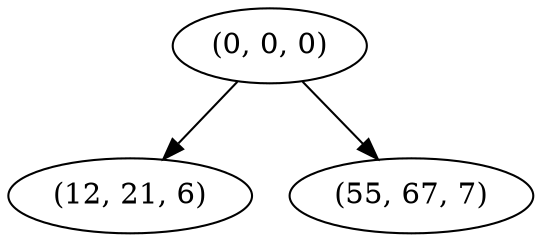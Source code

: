 digraph tree {
    "(0, 0, 0)";
    "(12, 21, 6)";
    "(55, 67, 7)";
    "(0, 0, 0)" -> "(12, 21, 6)";
    "(0, 0, 0)" -> "(55, 67, 7)";
}
